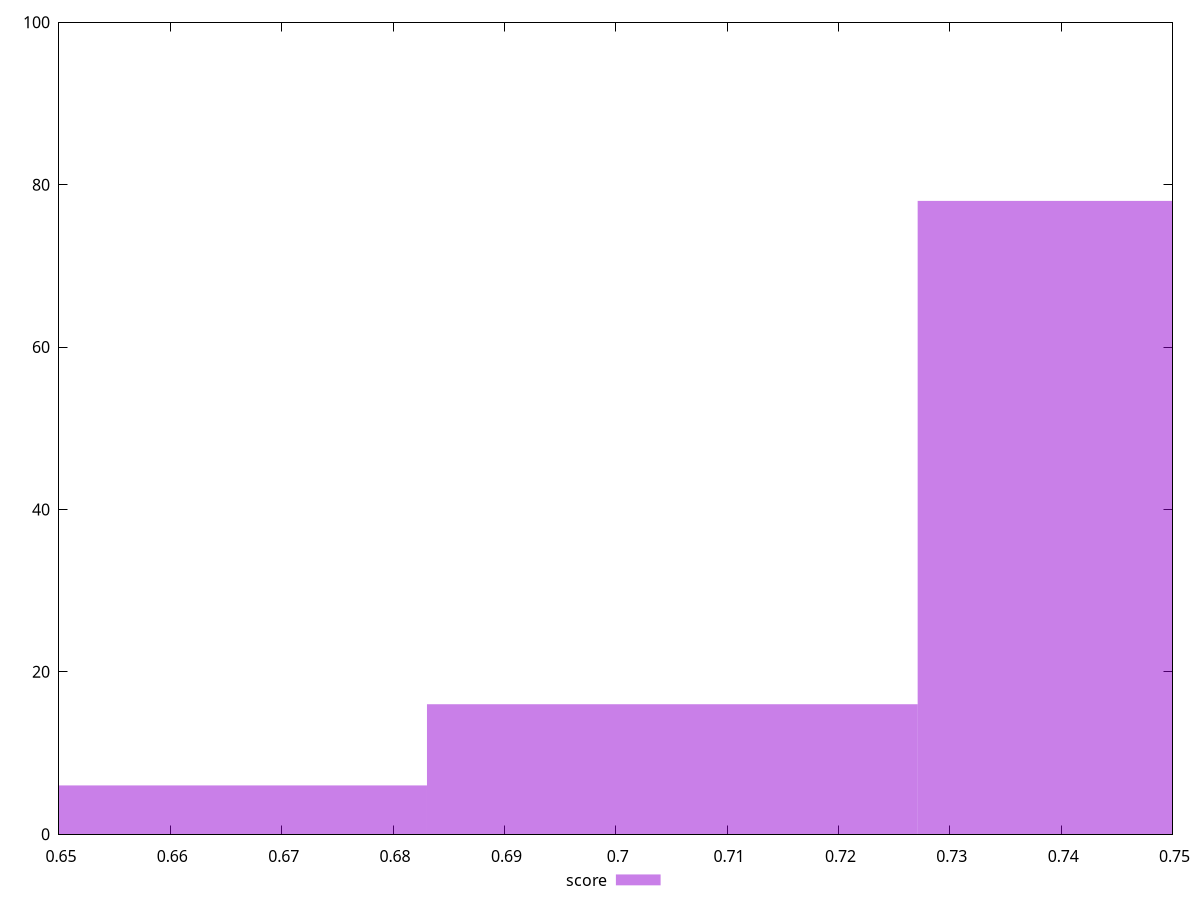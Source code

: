 reset

$score <<EOF
0.7491475301366862 78
0.70508002836394 16
0.6610125265911938 6
EOF

set key outside below
set boxwidth 0.04406750177274625
set xrange [0.65:0.75]
set yrange [0:100]
set trange [0:100]
set style fill transparent solid 0.5 noborder
set terminal svg size 640, 490 enhanced background rgb 'white'
set output "report_00013_2021-02-09T12-04-24.940Z/uses-rel-preconnect/samples/pages/score/histogram.svg"

plot $score title "score" with boxes

reset
